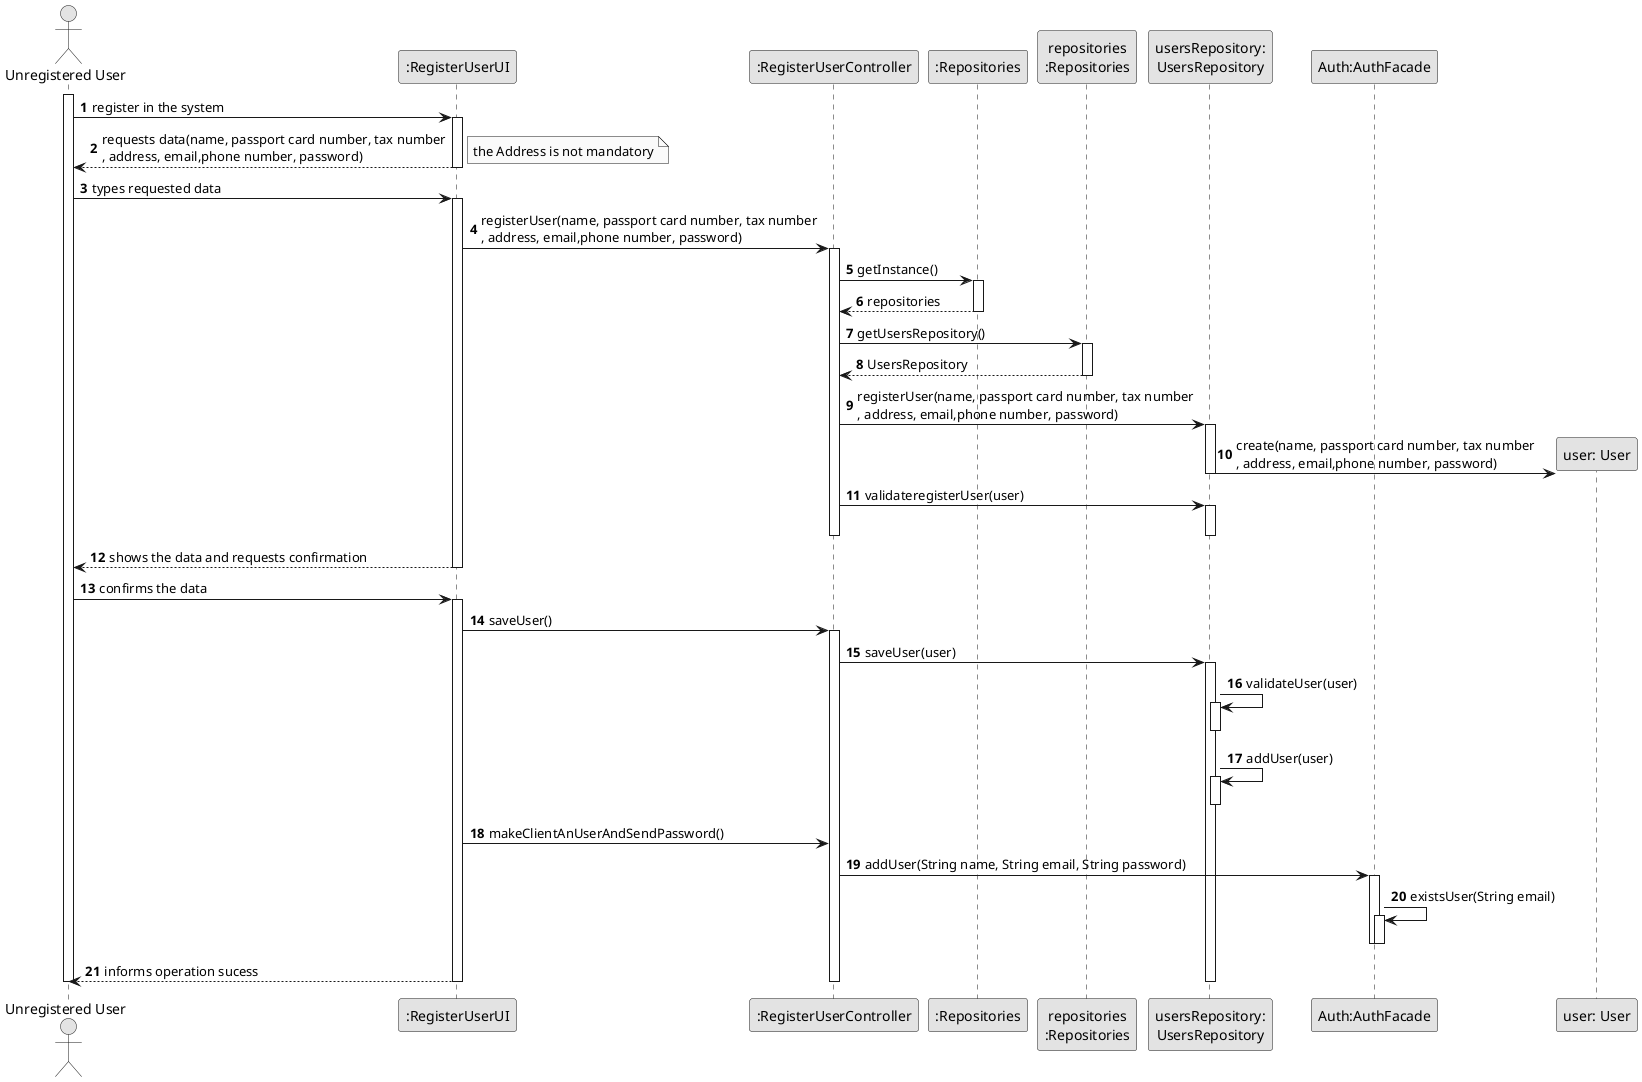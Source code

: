 @startuml
skinparam monochrome true
skinparam packageStyle rectangle
skinparam shadowing false

autonumber

'hide footbox
actor "Unregistered User" as UU
participant ":RegisterUserUI" as UI
participant ":RegisterUserController" as CTRL
participant ":Repositories" as RepositorySingleton
participant "repositories\n:Repositories" as PLAT
participant "usersRepository:\nUsersRepository" as UsersRepository
participant "Auth:AuthFacade"  as AuthFacade
participant "user: User" as U
activate UU

UU -> UI : register in the system
activate UI

UI --> UU : requests data(name, passport card number, tax number\n, address, email,phone number, password)
deactivate UI
note right
            the Address is not mandatory
end note

UU -> UI : types requested data
activate UI

UI -> CTRL : registerUser(name, passport card number, tax number\n, address, email,phone number, password)
activate CTRL

CTRL -> RepositorySingleton : getInstance()
activate RepositorySingleton

    RepositorySingleton --> CTRL: repositories
deactivate RepositorySingleton

CTRL -> PLAT : getUsersRepository()
activate PLAT

PLAT --> CTRL: UsersRepository
deactivate PLAT


CTRL -> UsersRepository : registerUser(name, passport card number, tax number\n, address, email,phone number, password)
activate UsersRepository

UsersRepository-> U** : create(name, passport card number, tax number\n, address, email,phone number, password)
deactivate UsersRepository

CTRL -> UsersRepository : validateregisterUser(user)
activate UsersRepository
deactivate UsersRepository
deactivate CTRL

UI --> UU : shows the data and requests confirmation
deactivate UsersRepository

deactivate UI

UU -> UI : confirms the data
activate UI

UI -> CTRL :saveUser()
activate CTRL

CTRL -> UsersRepository : saveUser(user)
activate UsersRepository

UsersRepository -> UsersRepository : validateUser(user)
activate UsersRepository
deactivate UsersRepository

UsersRepository -> UsersRepository : addUser(user)
activate UsersRepository
deactivate UsersRepository

UI -> CTRL : makeClientAnUserAndSendPassword()


CTRL -> AuthFacade : addUser(String name, String email, String password)
activate AuthFacade
AuthFacade -> AuthFacade : existsUser(String email)
activate AuthFacade
deactivate AuthFacade
deactivate AuthFacade


UI --> UU : informs operation sucess

deactivate UsersRepository
deactivate CTRL
deactivate  UI
deactivate UU


@enduml